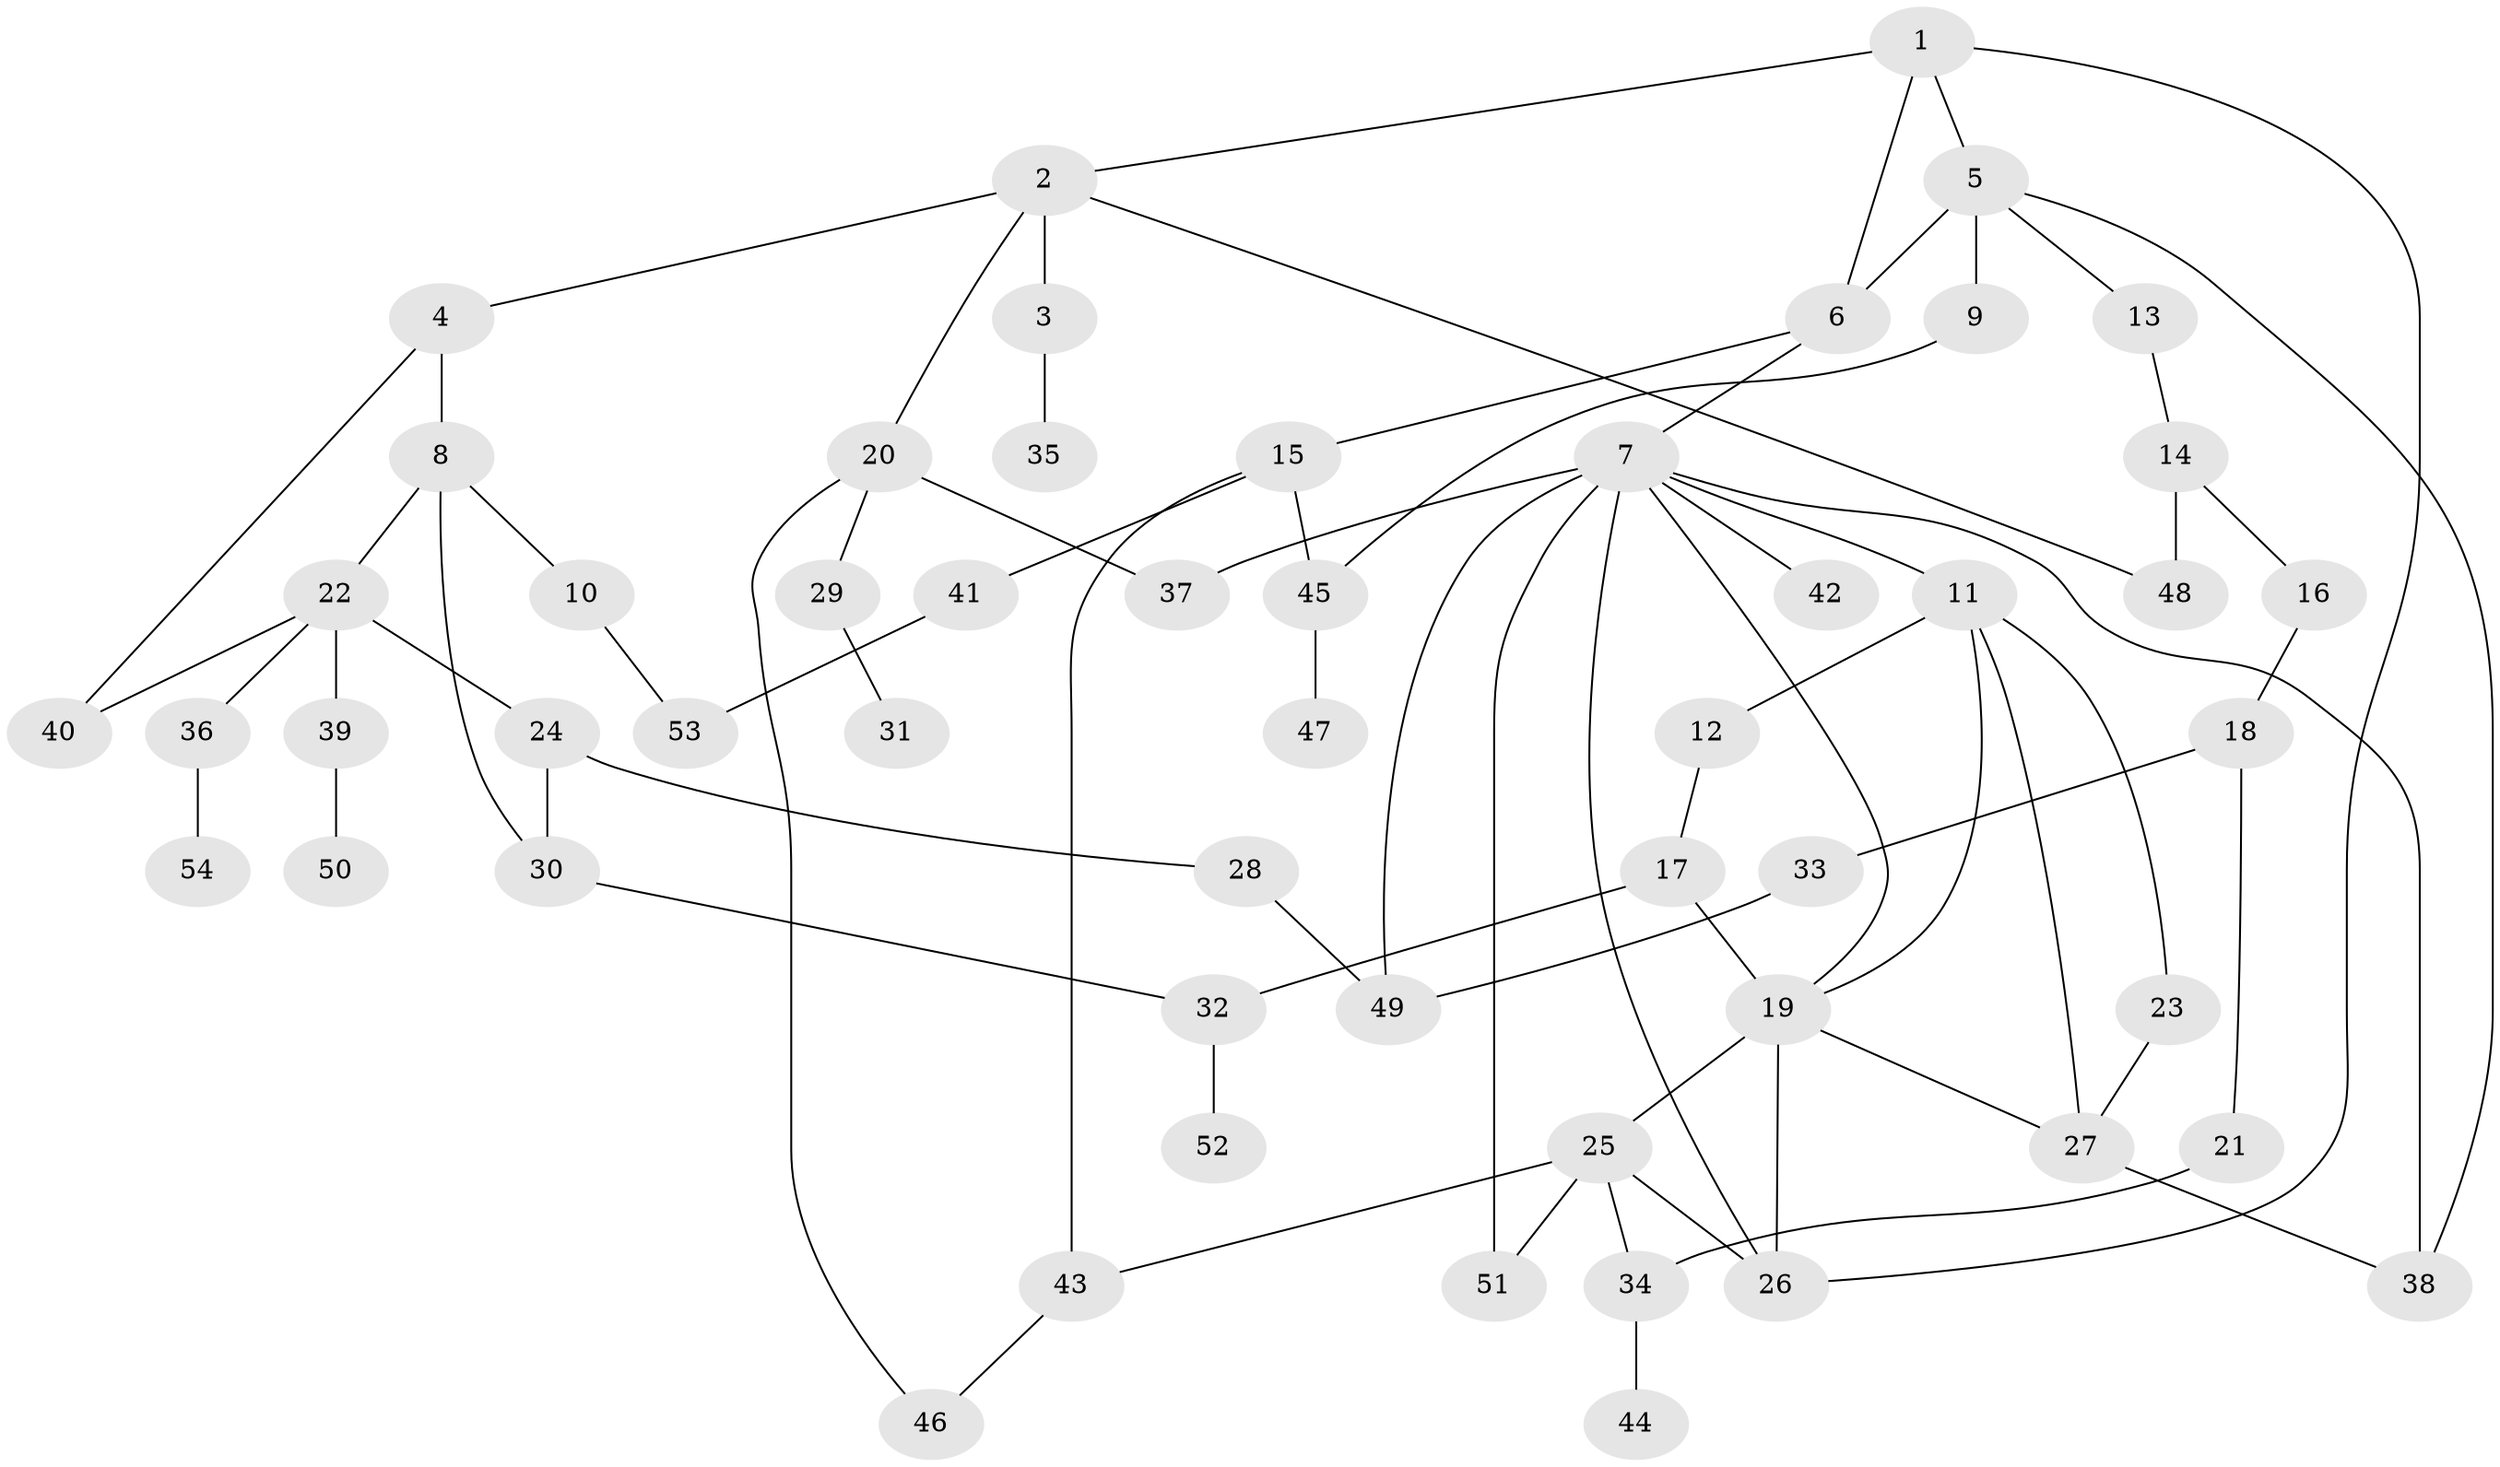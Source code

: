 // original degree distribution, {4: 0.09210526315789473, 6: 0.039473684210526314, 3: 0.23684210526315788, 5: 0.05263157894736842, 7: 0.013157894736842105, 2: 0.32894736842105265, 8: 0.013157894736842105, 1: 0.2236842105263158}
// Generated by graph-tools (version 1.1) at 2025/49/03/04/25 22:49:06]
// undirected, 54 vertices, 76 edges
graph export_dot {
  node [color=gray90,style=filled];
  1;
  2;
  3;
  4;
  5;
  6;
  7;
  8;
  9;
  10;
  11;
  12;
  13;
  14;
  15;
  16;
  17;
  18;
  19;
  20;
  21;
  22;
  23;
  24;
  25;
  26;
  27;
  28;
  29;
  30;
  31;
  32;
  33;
  34;
  35;
  36;
  37;
  38;
  39;
  40;
  41;
  42;
  43;
  44;
  45;
  46;
  47;
  48;
  49;
  50;
  51;
  52;
  53;
  54;
  1 -- 2 [weight=1.0];
  1 -- 5 [weight=1.0];
  1 -- 6 [weight=1.0];
  1 -- 26 [weight=1.0];
  2 -- 3 [weight=1.0];
  2 -- 4 [weight=1.0];
  2 -- 20 [weight=1.0];
  2 -- 48 [weight=1.0];
  3 -- 35 [weight=1.0];
  4 -- 8 [weight=1.0];
  4 -- 40 [weight=1.0];
  5 -- 6 [weight=1.0];
  5 -- 9 [weight=1.0];
  5 -- 13 [weight=1.0];
  5 -- 38 [weight=1.0];
  6 -- 7 [weight=1.0];
  6 -- 15 [weight=1.0];
  7 -- 11 [weight=1.0];
  7 -- 19 [weight=1.0];
  7 -- 26 [weight=1.0];
  7 -- 37 [weight=1.0];
  7 -- 38 [weight=1.0];
  7 -- 42 [weight=1.0];
  7 -- 49 [weight=1.0];
  7 -- 51 [weight=1.0];
  8 -- 10 [weight=1.0];
  8 -- 22 [weight=1.0];
  8 -- 30 [weight=1.0];
  9 -- 45 [weight=1.0];
  10 -- 53 [weight=1.0];
  11 -- 12 [weight=1.0];
  11 -- 19 [weight=1.0];
  11 -- 23 [weight=1.0];
  11 -- 27 [weight=1.0];
  12 -- 17 [weight=1.0];
  13 -- 14 [weight=1.0];
  14 -- 16 [weight=1.0];
  14 -- 48 [weight=1.0];
  15 -- 41 [weight=1.0];
  15 -- 43 [weight=1.0];
  15 -- 45 [weight=1.0];
  16 -- 18 [weight=1.0];
  17 -- 19 [weight=2.0];
  17 -- 32 [weight=1.0];
  18 -- 21 [weight=1.0];
  18 -- 33 [weight=1.0];
  19 -- 25 [weight=1.0];
  19 -- 26 [weight=1.0];
  19 -- 27 [weight=1.0];
  20 -- 29 [weight=1.0];
  20 -- 37 [weight=1.0];
  20 -- 46 [weight=1.0];
  21 -- 34 [weight=1.0];
  22 -- 24 [weight=1.0];
  22 -- 36 [weight=1.0];
  22 -- 39 [weight=1.0];
  22 -- 40 [weight=1.0];
  23 -- 27 [weight=1.0];
  24 -- 28 [weight=1.0];
  24 -- 30 [weight=1.0];
  25 -- 26 [weight=1.0];
  25 -- 34 [weight=1.0];
  25 -- 43 [weight=1.0];
  25 -- 51 [weight=1.0];
  27 -- 38 [weight=1.0];
  28 -- 49 [weight=1.0];
  29 -- 31 [weight=1.0];
  30 -- 32 [weight=1.0];
  32 -- 52 [weight=1.0];
  33 -- 49 [weight=1.0];
  34 -- 44 [weight=1.0];
  36 -- 54 [weight=1.0];
  39 -- 50 [weight=1.0];
  41 -- 53 [weight=1.0];
  43 -- 46 [weight=1.0];
  45 -- 47 [weight=1.0];
}

